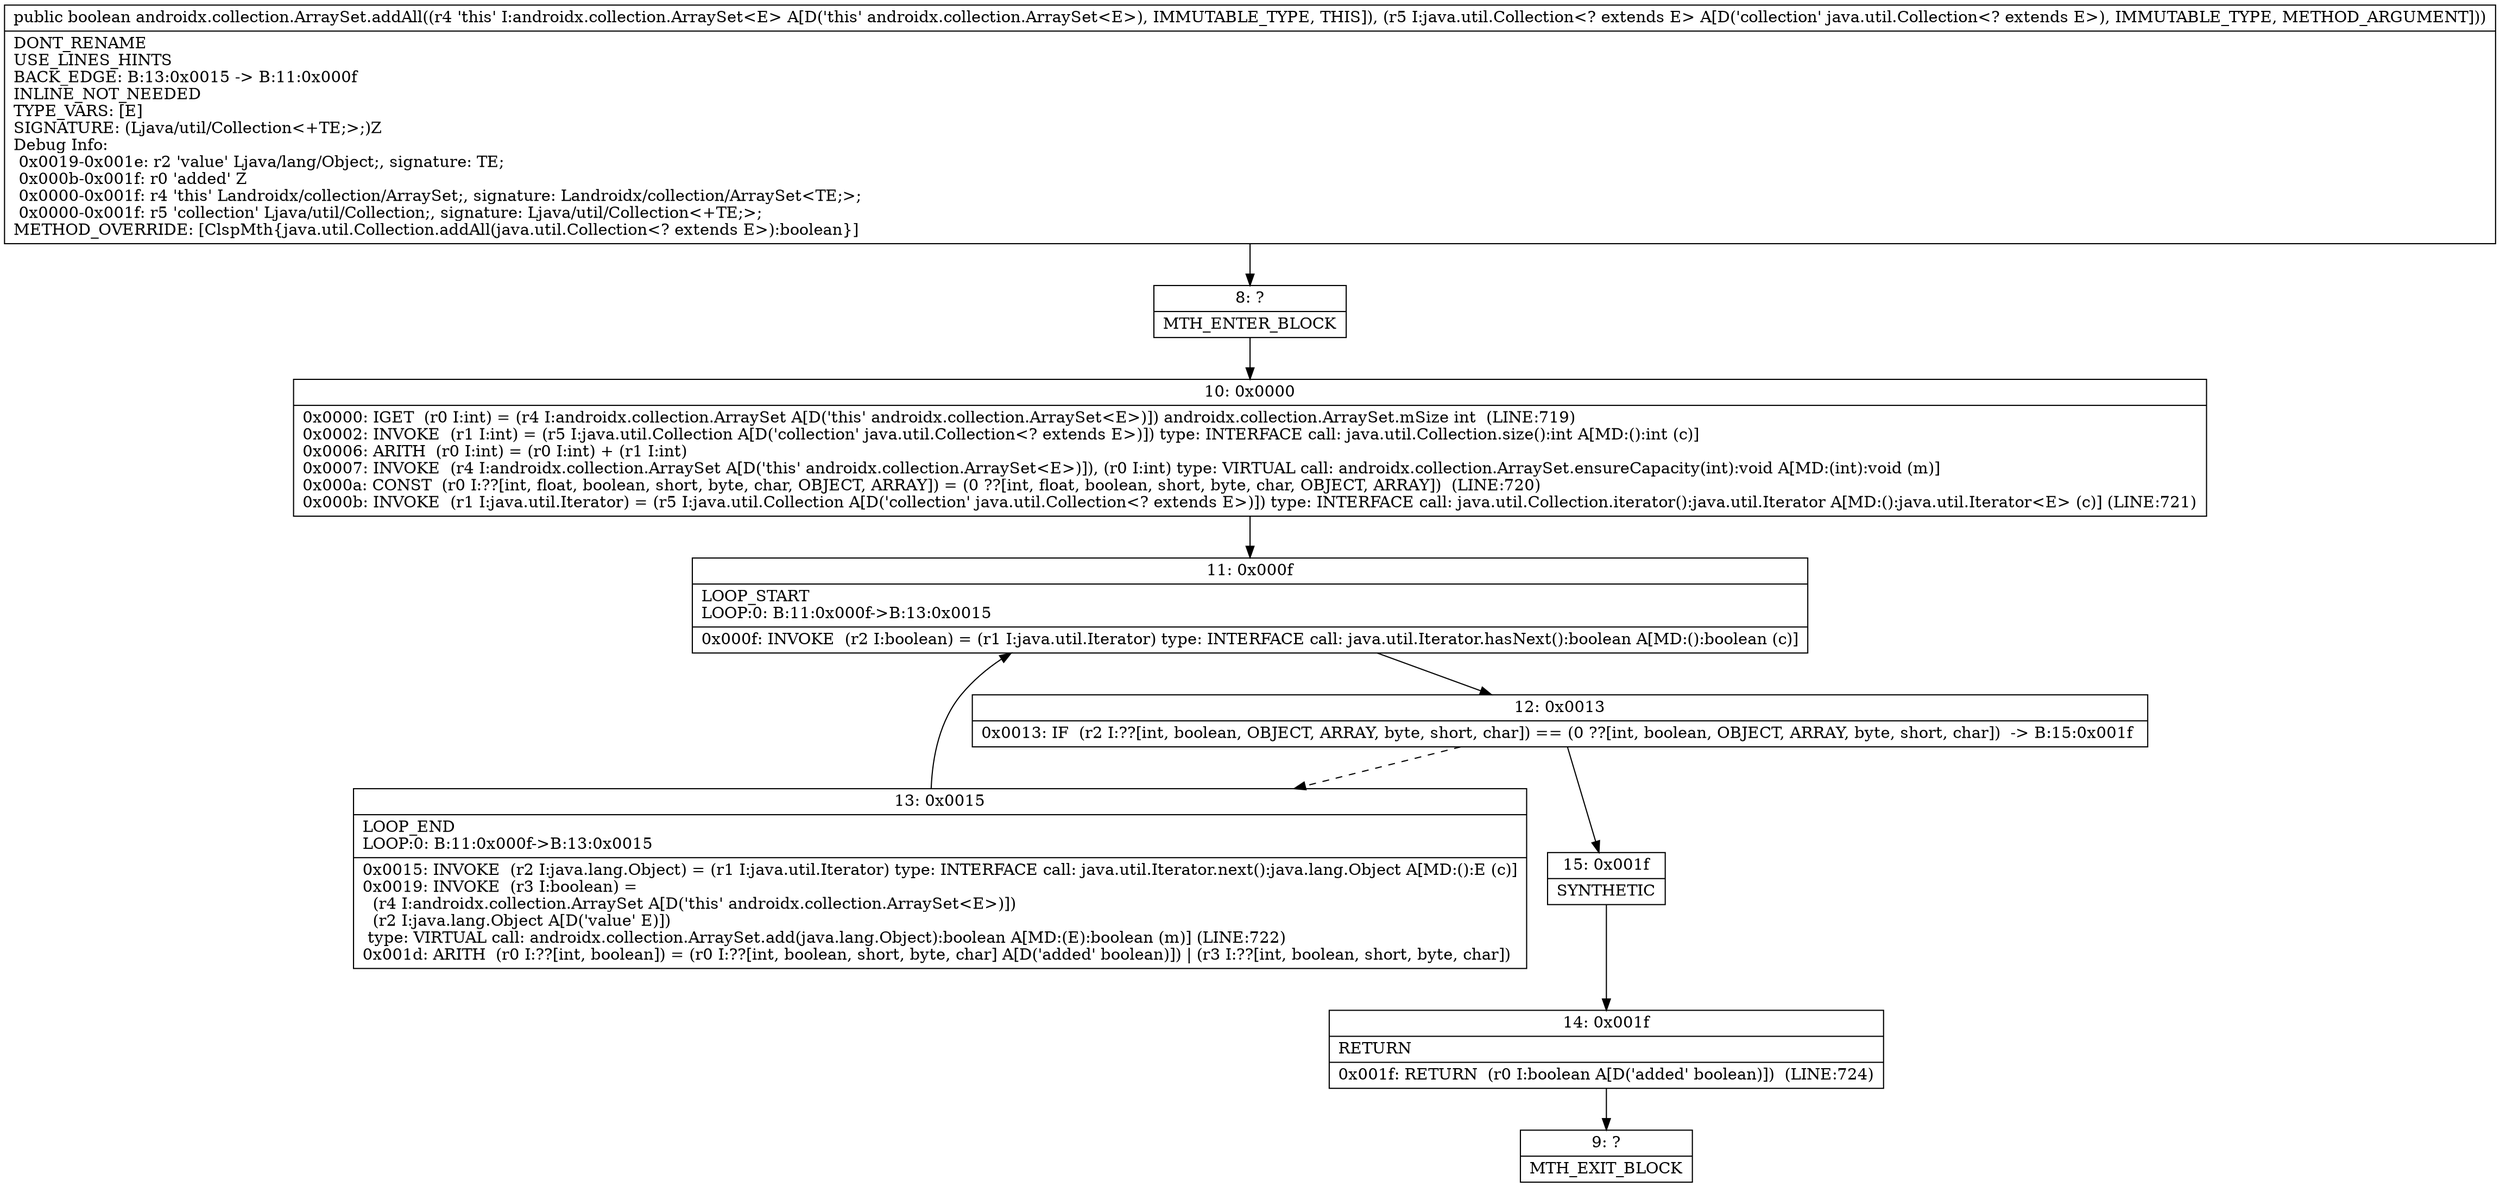 digraph "CFG forandroidx.collection.ArraySet.addAll(Ljava\/util\/Collection;)Z" {
Node_8 [shape=record,label="{8\:\ ?|MTH_ENTER_BLOCK\l}"];
Node_10 [shape=record,label="{10\:\ 0x0000|0x0000: IGET  (r0 I:int) = (r4 I:androidx.collection.ArraySet A[D('this' androidx.collection.ArraySet\<E\>)]) androidx.collection.ArraySet.mSize int  (LINE:719)\l0x0002: INVOKE  (r1 I:int) = (r5 I:java.util.Collection A[D('collection' java.util.Collection\<? extends E\>)]) type: INTERFACE call: java.util.Collection.size():int A[MD:():int (c)]\l0x0006: ARITH  (r0 I:int) = (r0 I:int) + (r1 I:int) \l0x0007: INVOKE  (r4 I:androidx.collection.ArraySet A[D('this' androidx.collection.ArraySet\<E\>)]), (r0 I:int) type: VIRTUAL call: androidx.collection.ArraySet.ensureCapacity(int):void A[MD:(int):void (m)]\l0x000a: CONST  (r0 I:??[int, float, boolean, short, byte, char, OBJECT, ARRAY]) = (0 ??[int, float, boolean, short, byte, char, OBJECT, ARRAY])  (LINE:720)\l0x000b: INVOKE  (r1 I:java.util.Iterator) = (r5 I:java.util.Collection A[D('collection' java.util.Collection\<? extends E\>)]) type: INTERFACE call: java.util.Collection.iterator():java.util.Iterator A[MD:():java.util.Iterator\<E\> (c)] (LINE:721)\l}"];
Node_11 [shape=record,label="{11\:\ 0x000f|LOOP_START\lLOOP:0: B:11:0x000f\-\>B:13:0x0015\l|0x000f: INVOKE  (r2 I:boolean) = (r1 I:java.util.Iterator) type: INTERFACE call: java.util.Iterator.hasNext():boolean A[MD:():boolean (c)]\l}"];
Node_12 [shape=record,label="{12\:\ 0x0013|0x0013: IF  (r2 I:??[int, boolean, OBJECT, ARRAY, byte, short, char]) == (0 ??[int, boolean, OBJECT, ARRAY, byte, short, char])  \-\> B:15:0x001f \l}"];
Node_13 [shape=record,label="{13\:\ 0x0015|LOOP_END\lLOOP:0: B:11:0x000f\-\>B:13:0x0015\l|0x0015: INVOKE  (r2 I:java.lang.Object) = (r1 I:java.util.Iterator) type: INTERFACE call: java.util.Iterator.next():java.lang.Object A[MD:():E (c)]\l0x0019: INVOKE  (r3 I:boolean) = \l  (r4 I:androidx.collection.ArraySet A[D('this' androidx.collection.ArraySet\<E\>)])\l  (r2 I:java.lang.Object A[D('value' E)])\l type: VIRTUAL call: androidx.collection.ArraySet.add(java.lang.Object):boolean A[MD:(E):boolean (m)] (LINE:722)\l0x001d: ARITH  (r0 I:??[int, boolean]) = (r0 I:??[int, boolean, short, byte, char] A[D('added' boolean)]) \| (r3 I:??[int, boolean, short, byte, char]) \l}"];
Node_15 [shape=record,label="{15\:\ 0x001f|SYNTHETIC\l}"];
Node_14 [shape=record,label="{14\:\ 0x001f|RETURN\l|0x001f: RETURN  (r0 I:boolean A[D('added' boolean)])  (LINE:724)\l}"];
Node_9 [shape=record,label="{9\:\ ?|MTH_EXIT_BLOCK\l}"];
MethodNode[shape=record,label="{public boolean androidx.collection.ArraySet.addAll((r4 'this' I:androidx.collection.ArraySet\<E\> A[D('this' androidx.collection.ArraySet\<E\>), IMMUTABLE_TYPE, THIS]), (r5 I:java.util.Collection\<? extends E\> A[D('collection' java.util.Collection\<? extends E\>), IMMUTABLE_TYPE, METHOD_ARGUMENT]))  | DONT_RENAME\lUSE_LINES_HINTS\lBACK_EDGE: B:13:0x0015 \-\> B:11:0x000f\lINLINE_NOT_NEEDED\lTYPE_VARS: [E]\lSIGNATURE: (Ljava\/util\/Collection\<+TE;\>;)Z\lDebug Info:\l  0x0019\-0x001e: r2 'value' Ljava\/lang\/Object;, signature: TE;\l  0x000b\-0x001f: r0 'added' Z\l  0x0000\-0x001f: r4 'this' Landroidx\/collection\/ArraySet;, signature: Landroidx\/collection\/ArraySet\<TE;\>;\l  0x0000\-0x001f: r5 'collection' Ljava\/util\/Collection;, signature: Ljava\/util\/Collection\<+TE;\>;\lMETHOD_OVERRIDE: [ClspMth\{java.util.Collection.addAll(java.util.Collection\<? extends E\>):boolean\}]\l}"];
MethodNode -> Node_8;Node_8 -> Node_10;
Node_10 -> Node_11;
Node_11 -> Node_12;
Node_12 -> Node_13[style=dashed];
Node_12 -> Node_15;
Node_13 -> Node_11;
Node_15 -> Node_14;
Node_14 -> Node_9;
}

